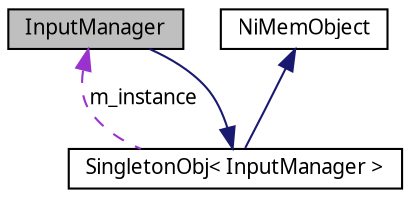 digraph G
{
  bgcolor="transparent";
  edge [fontname="FreeSans.ttf",fontsize=10,labelfontname="FreeSans.ttf",labelfontsize=10];
  node [fontname="FreeSans.ttf",fontsize=10,shape=record];
  Node1 [label="InputManager",height=0.2,width=0.4,color="black", fillcolor="grey75", style="filled" fontcolor="black"];
  Node2 -> Node1 [dir=back,color="midnightblue",fontsize=10,style="solid",fontname="FreeSans.ttf"];
  Node2 [label="SingletonObj\< InputManager \>",height=0.2,width=0.4,color="black",URL="$class_singleton_obj.html"];
  Node3 -> Node2 [dir=back,color="midnightblue",fontsize=10,style="solid",fontname="FreeSans.ttf"];
  Node3 [label="NiMemObject",height=0.2,width=0.4,color="black",URL="$class_ni_mem_object.html"];
  Node1 -> Node2 [dir=back,color="darkorchid3",fontsize=10,style="dashed",label="m_instance",fontname="FreeSans.ttf"];
}

